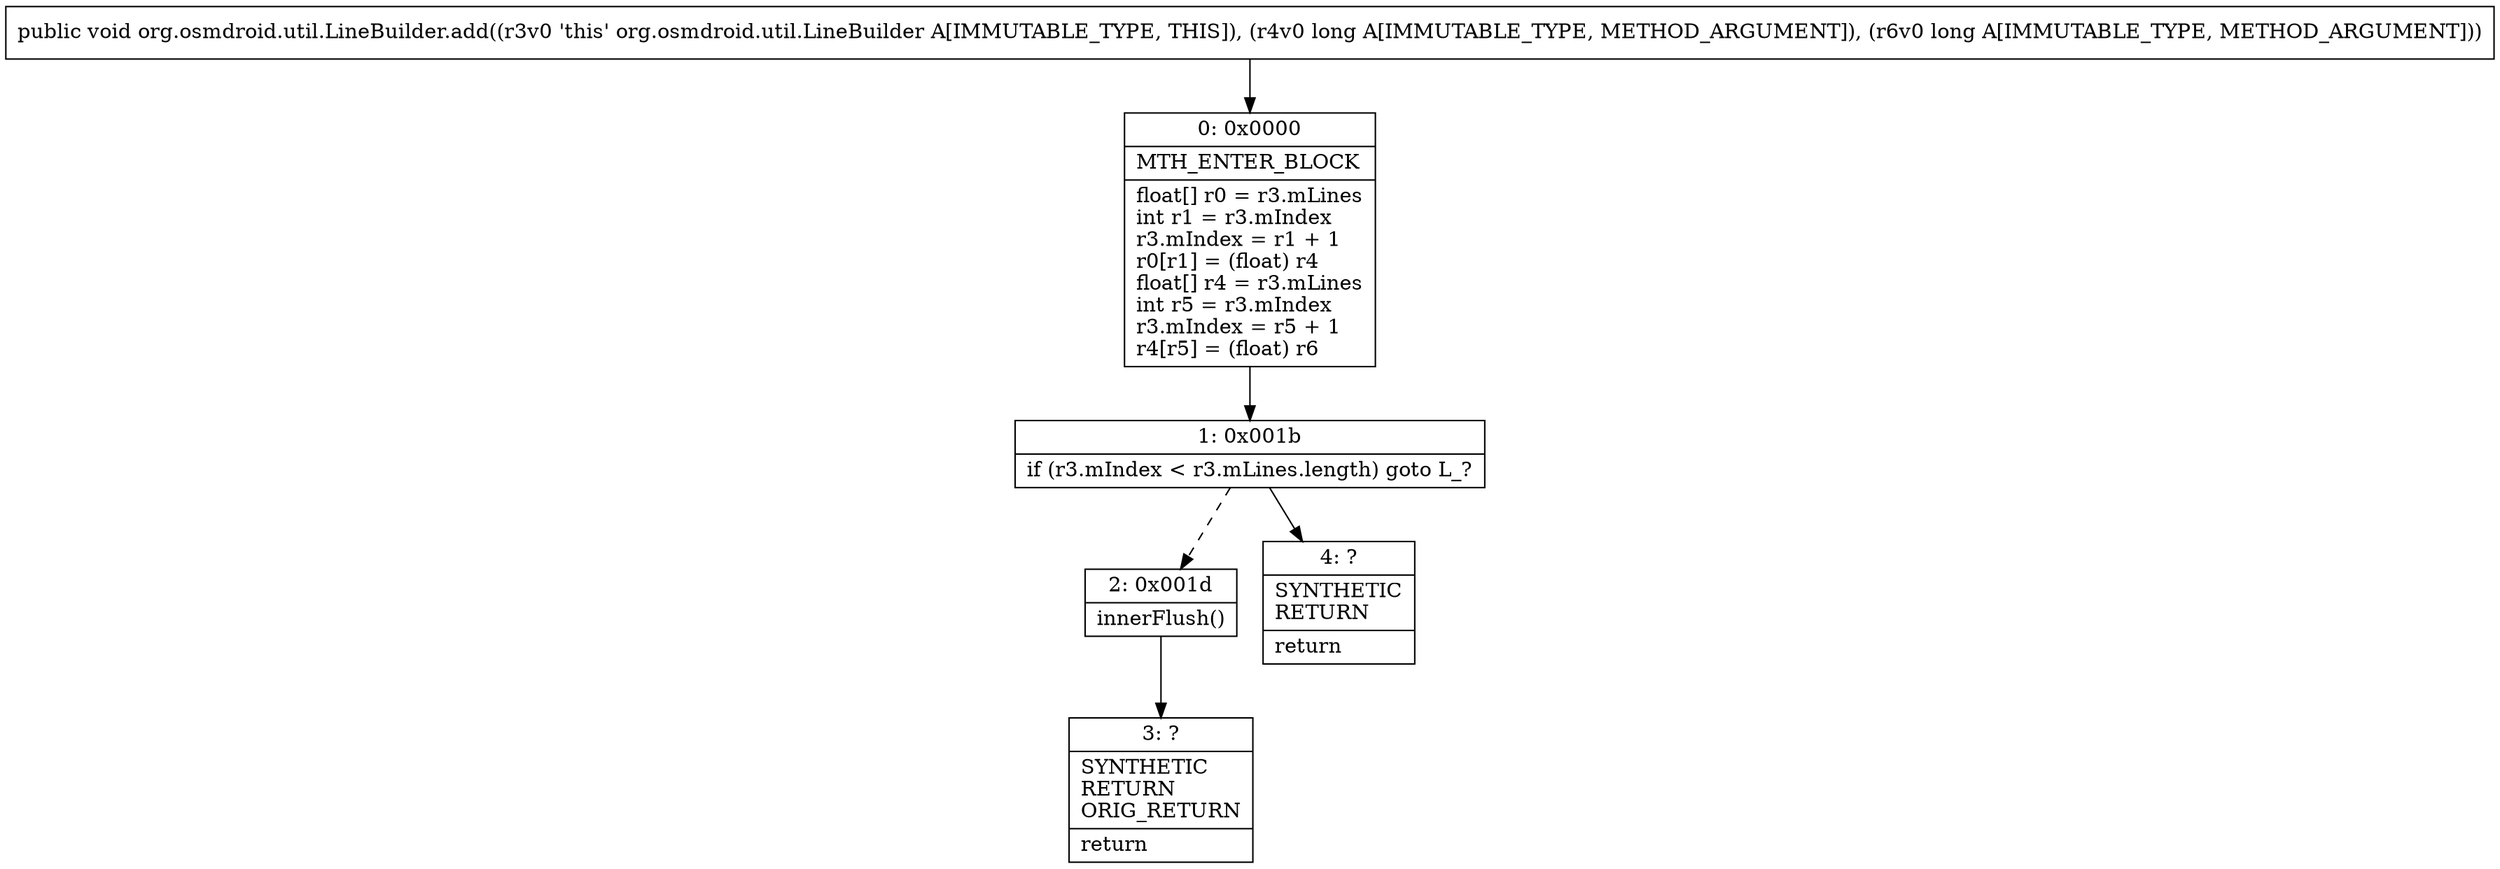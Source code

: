 digraph "CFG fororg.osmdroid.util.LineBuilder.add(JJ)V" {
Node_0 [shape=record,label="{0\:\ 0x0000|MTH_ENTER_BLOCK\l|float[] r0 = r3.mLines\lint r1 = r3.mIndex\lr3.mIndex = r1 + 1\lr0[r1] = (float) r4\lfloat[] r4 = r3.mLines\lint r5 = r3.mIndex\lr3.mIndex = r5 + 1\lr4[r5] = (float) r6\l}"];
Node_1 [shape=record,label="{1\:\ 0x001b|if (r3.mIndex \< r3.mLines.length) goto L_?\l}"];
Node_2 [shape=record,label="{2\:\ 0x001d|innerFlush()\l}"];
Node_3 [shape=record,label="{3\:\ ?|SYNTHETIC\lRETURN\lORIG_RETURN\l|return\l}"];
Node_4 [shape=record,label="{4\:\ ?|SYNTHETIC\lRETURN\l|return\l}"];
MethodNode[shape=record,label="{public void org.osmdroid.util.LineBuilder.add((r3v0 'this' org.osmdroid.util.LineBuilder A[IMMUTABLE_TYPE, THIS]), (r4v0 long A[IMMUTABLE_TYPE, METHOD_ARGUMENT]), (r6v0 long A[IMMUTABLE_TYPE, METHOD_ARGUMENT])) }"];
MethodNode -> Node_0;
Node_0 -> Node_1;
Node_1 -> Node_2[style=dashed];
Node_1 -> Node_4;
Node_2 -> Node_3;
}

